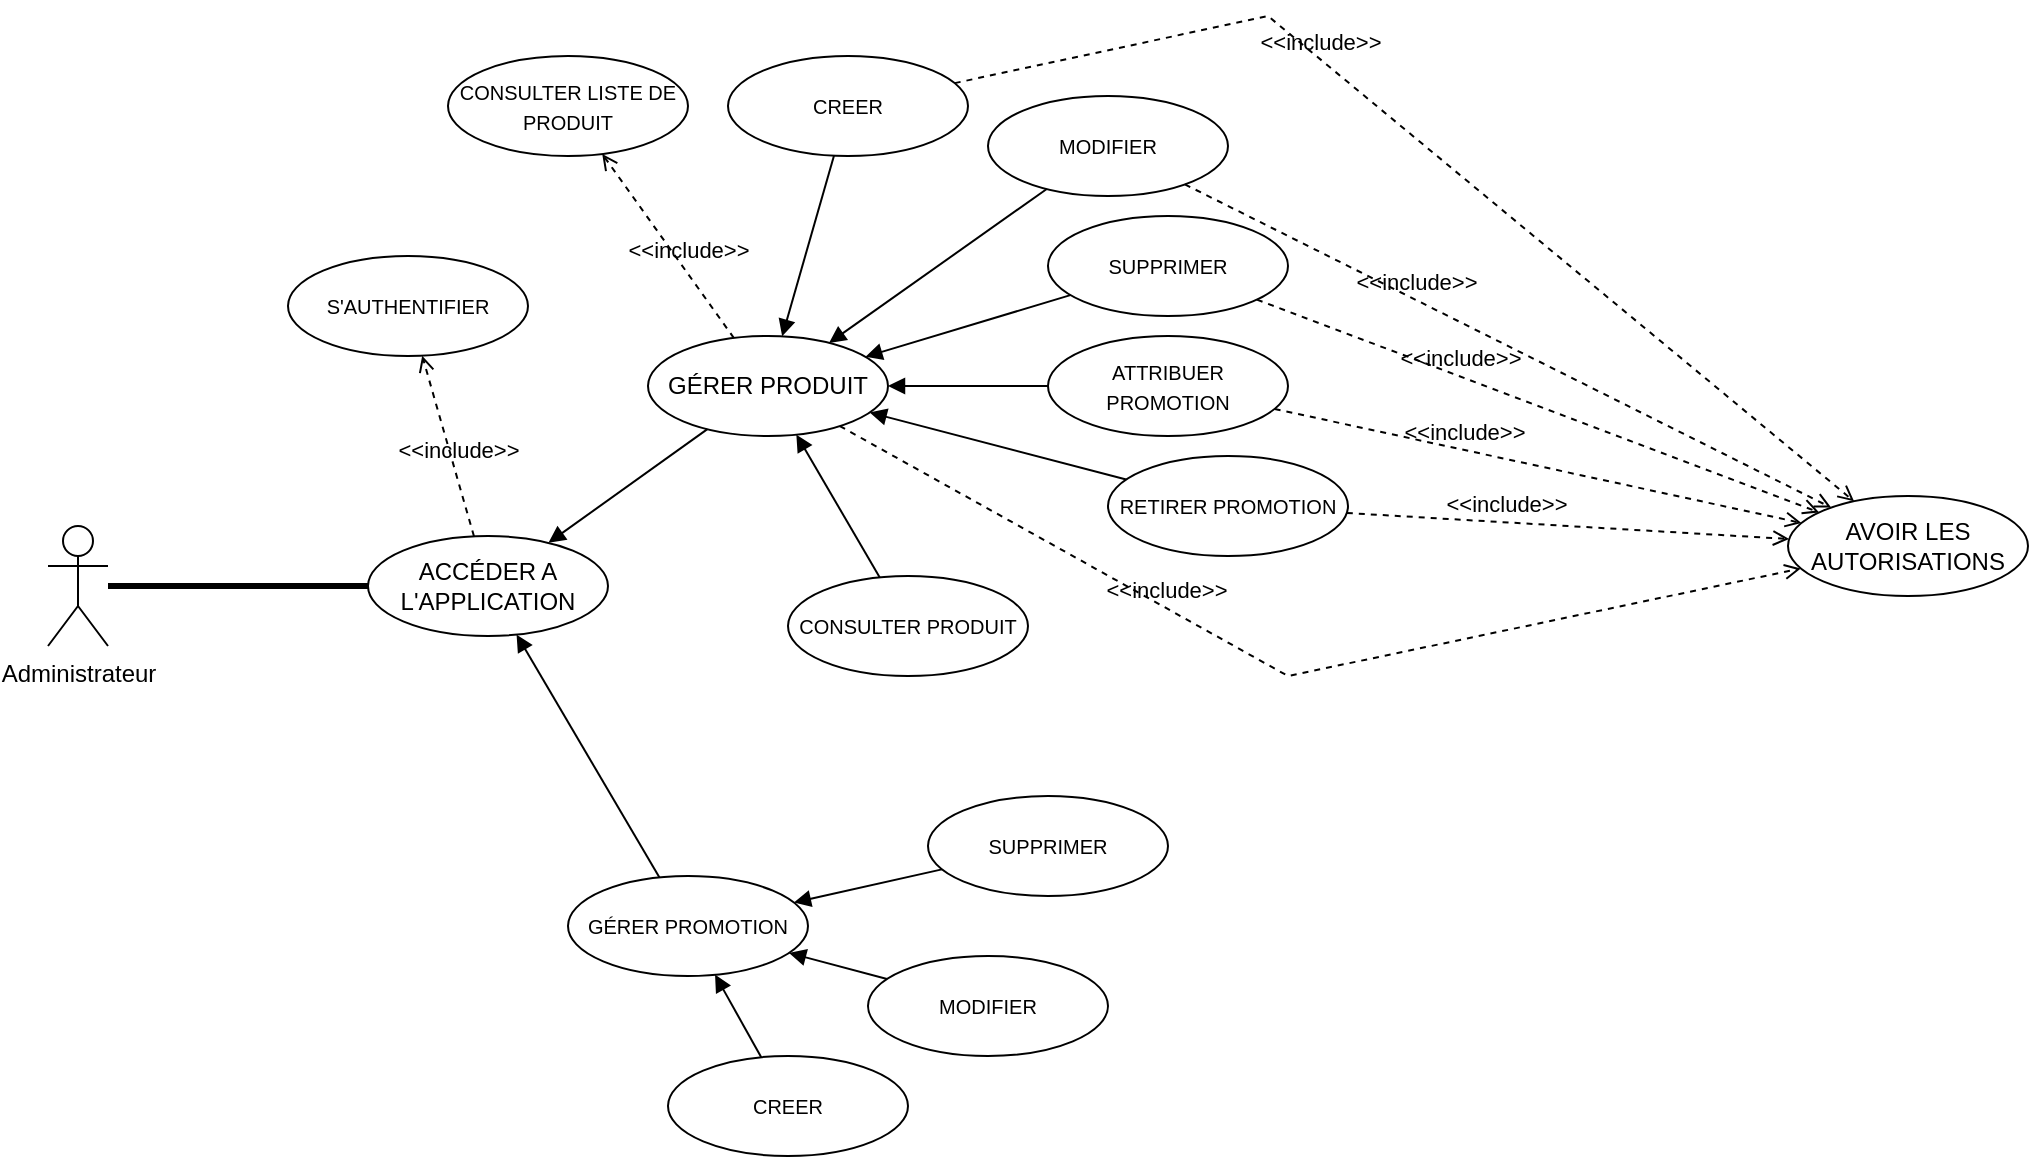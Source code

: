 <mxfile version="21.8.2" type="github">
  <diagram name="Page-1" id="7dpw0_pMJvslr6yB-3tk">
    <mxGraphModel dx="2021" dy="760" grid="1" gridSize="10" guides="1" tooltips="1" connect="1" arrows="1" fold="1" page="1" pageScale="1" pageWidth="827" pageHeight="1169" math="0" shadow="0">
      <root>
        <mxCell id="0" />
        <mxCell id="1" parent="0" />
        <mxCell id="E3rHRYDPcAafz-4ncIo_-1" value="Administrateur&lt;br&gt;" style="shape=umlActor;verticalLabelPosition=bottom;verticalAlign=top;html=1;" vertex="1" parent="1">
          <mxGeometry x="-40" y="265" width="30" height="60" as="geometry" />
        </mxCell>
        <mxCell id="E3rHRYDPcAafz-4ncIo_-5" value="&lt;font style=&quot;font-size: 10px;&quot;&gt;CONSULTER LISTE DE PRODUIT&lt;/font&gt;" style="ellipse;whiteSpace=wrap;html=1;" vertex="1" parent="1">
          <mxGeometry x="160" y="30" width="120" height="50" as="geometry" />
        </mxCell>
        <mxCell id="E3rHRYDPcAafz-4ncIo_-6" value="&amp;lt;&amp;lt;include&amp;gt;&amp;gt;" style="html=1;verticalAlign=bottom;labelBackgroundColor=none;endArrow=open;endFill=0;dashed=1;rounded=0;" edge="1" parent="1" source="E3rHRYDPcAafz-4ncIo_-10" target="E3rHRYDPcAafz-4ncIo_-5">
          <mxGeometry x="-0.279" y="-1" width="160" relative="1" as="geometry">
            <mxPoint x="310" y="240" as="sourcePoint" />
            <mxPoint x="470" y="240" as="targetPoint" />
            <mxPoint y="-1" as="offset" />
          </mxGeometry>
        </mxCell>
        <mxCell id="E3rHRYDPcAafz-4ncIo_-10" value="GÉRER PRODUIT" style="ellipse;whiteSpace=wrap;html=1;" vertex="1" parent="1">
          <mxGeometry x="260" y="170" width="120" height="50" as="geometry" />
        </mxCell>
        <mxCell id="E3rHRYDPcAafz-4ncIo_-11" value="&lt;font style=&quot;font-size: 10px;&quot;&gt;CREER&lt;/font&gt;" style="ellipse;whiteSpace=wrap;html=1;" vertex="1" parent="1">
          <mxGeometry x="300" y="30" width="120" height="50" as="geometry" />
        </mxCell>
        <mxCell id="E3rHRYDPcAafz-4ncIo_-12" value="&lt;font style=&quot;font-size: 10px;&quot;&gt;MODIFIER&lt;/font&gt;" style="ellipse;whiteSpace=wrap;html=1;" vertex="1" parent="1">
          <mxGeometry x="430" y="50" width="120" height="50" as="geometry" />
        </mxCell>
        <mxCell id="E3rHRYDPcAafz-4ncIo_-13" value="&lt;font style=&quot;font-size: 10px;&quot;&gt;SUPPRIMER&lt;/font&gt;" style="ellipse;whiteSpace=wrap;html=1;" vertex="1" parent="1">
          <mxGeometry x="460" y="110" width="120" height="50" as="geometry" />
        </mxCell>
        <mxCell id="E3rHRYDPcAafz-4ncIo_-14" value="&lt;font style=&quot;font-size: 10px;&quot;&gt;CONSULTER PRODUIT&lt;/font&gt;" style="ellipse;whiteSpace=wrap;html=1;" vertex="1" parent="1">
          <mxGeometry x="330" y="290" width="120" height="50" as="geometry" />
        </mxCell>
        <mxCell id="E3rHRYDPcAafz-4ncIo_-16" value="" style="html=1;verticalAlign=bottom;labelBackgroundColor=none;endArrow=block;endFill=1;rounded=0;" edge="1" parent="1" source="E3rHRYDPcAafz-4ncIo_-14" target="E3rHRYDPcAafz-4ncIo_-10">
          <mxGeometry width="160" relative="1" as="geometry">
            <mxPoint x="310" y="240" as="sourcePoint" />
            <mxPoint x="470" y="240" as="targetPoint" />
          </mxGeometry>
        </mxCell>
        <mxCell id="E3rHRYDPcAafz-4ncIo_-17" value="" style="html=1;verticalAlign=bottom;labelBackgroundColor=none;endArrow=block;endFill=1;rounded=0;" edge="1" parent="1" source="E3rHRYDPcAafz-4ncIo_-13" target="E3rHRYDPcAafz-4ncIo_-10">
          <mxGeometry width="160" relative="1" as="geometry">
            <mxPoint x="329" y="320" as="sourcePoint" />
            <mxPoint x="361" y="231" as="targetPoint" />
          </mxGeometry>
        </mxCell>
        <mxCell id="E3rHRYDPcAafz-4ncIo_-18" value="" style="html=1;verticalAlign=bottom;labelBackgroundColor=none;endArrow=block;endFill=1;rounded=0;" edge="1" parent="1" source="E3rHRYDPcAafz-4ncIo_-12" target="E3rHRYDPcAafz-4ncIo_-10">
          <mxGeometry width="160" relative="1" as="geometry">
            <mxPoint x="339" y="330" as="sourcePoint" />
            <mxPoint x="371" y="241" as="targetPoint" />
          </mxGeometry>
        </mxCell>
        <mxCell id="E3rHRYDPcAafz-4ncIo_-19" value="" style="html=1;verticalAlign=bottom;labelBackgroundColor=none;endArrow=block;endFill=1;rounded=0;" edge="1" parent="1" source="E3rHRYDPcAafz-4ncIo_-11" target="E3rHRYDPcAafz-4ncIo_-10">
          <mxGeometry width="160" relative="1" as="geometry">
            <mxPoint x="349" y="340" as="sourcePoint" />
            <mxPoint x="381" y="251" as="targetPoint" />
          </mxGeometry>
        </mxCell>
        <mxCell id="E3rHRYDPcAafz-4ncIo_-20" value="&lt;span style=&quot;font-size: 10px;&quot;&gt;GÉRER PROMOTION&lt;/span&gt;" style="ellipse;whiteSpace=wrap;html=1;" vertex="1" parent="1">
          <mxGeometry x="220" y="440" width="120" height="50" as="geometry" />
        </mxCell>
        <mxCell id="E3rHRYDPcAafz-4ncIo_-22" value="&lt;font style=&quot;font-size: 10px;&quot;&gt;CREER&lt;/font&gt;" style="ellipse;whiteSpace=wrap;html=1;" vertex="1" parent="1">
          <mxGeometry x="270" y="530" width="120" height="50" as="geometry" />
        </mxCell>
        <mxCell id="E3rHRYDPcAafz-4ncIo_-23" value="&lt;font style=&quot;font-size: 10px;&quot;&gt;MODIFIER&lt;/font&gt;" style="ellipse;whiteSpace=wrap;html=1;" vertex="1" parent="1">
          <mxGeometry x="370" y="480" width="120" height="50" as="geometry" />
        </mxCell>
        <mxCell id="E3rHRYDPcAafz-4ncIo_-24" value="&lt;font style=&quot;font-size: 10px;&quot;&gt;SUPPRIMER&lt;/font&gt;" style="ellipse;whiteSpace=wrap;html=1;" vertex="1" parent="1">
          <mxGeometry x="400" y="400" width="120" height="50" as="geometry" />
        </mxCell>
        <mxCell id="E3rHRYDPcAafz-4ncIo_-25" value="" style="html=1;verticalAlign=bottom;labelBackgroundColor=none;endArrow=block;endFill=1;rounded=0;" edge="1" parent="1" source="E3rHRYDPcAafz-4ncIo_-22" target="E3rHRYDPcAafz-4ncIo_-20">
          <mxGeometry width="160" relative="1" as="geometry">
            <mxPoint x="338" y="300" as="sourcePoint" />
            <mxPoint x="361" y="231" as="targetPoint" />
          </mxGeometry>
        </mxCell>
        <mxCell id="E3rHRYDPcAafz-4ncIo_-26" value="" style="html=1;verticalAlign=bottom;labelBackgroundColor=none;endArrow=block;endFill=1;rounded=0;" edge="1" parent="1" source="E3rHRYDPcAafz-4ncIo_-23" target="E3rHRYDPcAafz-4ncIo_-20">
          <mxGeometry width="160" relative="1" as="geometry">
            <mxPoint x="348" y="310" as="sourcePoint" />
            <mxPoint x="371" y="241" as="targetPoint" />
          </mxGeometry>
        </mxCell>
        <mxCell id="E3rHRYDPcAafz-4ncIo_-27" value="" style="html=1;verticalAlign=bottom;labelBackgroundColor=none;endArrow=block;endFill=1;rounded=0;" edge="1" parent="1" source="E3rHRYDPcAafz-4ncIo_-24" target="E3rHRYDPcAafz-4ncIo_-20">
          <mxGeometry width="160" relative="1" as="geometry">
            <mxPoint x="358" y="320" as="sourcePoint" />
            <mxPoint x="381" y="251" as="targetPoint" />
          </mxGeometry>
        </mxCell>
        <mxCell id="E3rHRYDPcAafz-4ncIo_-28" value="&lt;font style=&quot;font-size: 10px;&quot;&gt;ATTRIBUER PROMOTION&lt;/font&gt;" style="ellipse;whiteSpace=wrap;html=1;" vertex="1" parent="1">
          <mxGeometry x="460" y="170" width="120" height="50" as="geometry" />
        </mxCell>
        <mxCell id="E3rHRYDPcAafz-4ncIo_-29" value="" style="html=1;verticalAlign=bottom;labelBackgroundColor=none;endArrow=block;endFill=1;rounded=0;" edge="1" parent="1" source="E3rHRYDPcAafz-4ncIo_-28" target="E3rHRYDPcAafz-4ncIo_-10">
          <mxGeometry width="160" relative="1" as="geometry">
            <mxPoint x="338" y="300" as="sourcePoint" />
            <mxPoint x="361" y="231" as="targetPoint" />
          </mxGeometry>
        </mxCell>
        <mxCell id="E3rHRYDPcAafz-4ncIo_-30" value="&lt;font style=&quot;font-size: 10px;&quot;&gt;RETIRER PROMOTION&lt;/font&gt;" style="ellipse;whiteSpace=wrap;html=1;" vertex="1" parent="1">
          <mxGeometry x="490" y="230" width="120" height="50" as="geometry" />
        </mxCell>
        <mxCell id="E3rHRYDPcAafz-4ncIo_-31" value="" style="html=1;verticalAlign=bottom;labelBackgroundColor=none;endArrow=block;endFill=1;rounded=0;" edge="1" parent="1" source="E3rHRYDPcAafz-4ncIo_-30" target="E3rHRYDPcAafz-4ncIo_-10">
          <mxGeometry width="160" relative="1" as="geometry">
            <mxPoint x="473" y="227" as="sourcePoint" />
            <mxPoint x="386" y="213" as="targetPoint" />
          </mxGeometry>
        </mxCell>
        <mxCell id="E3rHRYDPcAafz-4ncIo_-33" value="AVOIR LES AUTORISATIONS" style="ellipse;whiteSpace=wrap;html=1;" vertex="1" parent="1">
          <mxGeometry x="830" y="250" width="120" height="50" as="geometry" />
        </mxCell>
        <mxCell id="E3rHRYDPcAafz-4ncIo_-34" value="&amp;lt;&amp;lt;include&amp;gt;&amp;gt;" style="html=1;verticalAlign=bottom;labelBackgroundColor=none;endArrow=open;endFill=0;dashed=1;rounded=0;" edge="1" parent="1" source="E3rHRYDPcAafz-4ncIo_-11" target="E3rHRYDPcAafz-4ncIo_-33">
          <mxGeometry x="-0.279" y="-1" width="160" relative="1" as="geometry">
            <mxPoint x="696" y="170" as="sourcePoint" />
            <mxPoint x="630" y="78" as="targetPoint" />
            <mxPoint y="-1" as="offset" />
            <Array as="points">
              <mxPoint x="570" y="10" />
            </Array>
          </mxGeometry>
        </mxCell>
        <mxCell id="E3rHRYDPcAafz-4ncIo_-35" value="&amp;lt;&amp;lt;include&amp;gt;&amp;gt;" style="html=1;verticalAlign=bottom;labelBackgroundColor=none;endArrow=open;endFill=0;dashed=1;rounded=0;" edge="1" parent="1" source="E3rHRYDPcAafz-4ncIo_-12" target="E3rHRYDPcAafz-4ncIo_-33">
          <mxGeometry x="-0.279" y="-1" width="160" relative="1" as="geometry">
            <mxPoint x="323" y="191" as="sourcePoint" />
            <mxPoint x="257" y="99" as="targetPoint" />
            <mxPoint y="-1" as="offset" />
          </mxGeometry>
        </mxCell>
        <mxCell id="E3rHRYDPcAafz-4ncIo_-36" value="&amp;lt;&amp;lt;include&amp;gt;&amp;gt;" style="html=1;verticalAlign=bottom;labelBackgroundColor=none;endArrow=open;endFill=0;dashed=1;rounded=0;" edge="1" parent="1" source="E3rHRYDPcAafz-4ncIo_-13" target="E3rHRYDPcAafz-4ncIo_-33">
          <mxGeometry x="-0.279" y="-1" width="160" relative="1" as="geometry">
            <mxPoint x="333" y="201" as="sourcePoint" />
            <mxPoint x="267" y="109" as="targetPoint" />
            <mxPoint y="-1" as="offset" />
          </mxGeometry>
        </mxCell>
        <mxCell id="E3rHRYDPcAafz-4ncIo_-37" value="&amp;lt;&amp;lt;include&amp;gt;&amp;gt;" style="html=1;verticalAlign=bottom;labelBackgroundColor=none;endArrow=open;endFill=0;dashed=1;rounded=0;" edge="1" parent="1" source="E3rHRYDPcAafz-4ncIo_-28" target="E3rHRYDPcAafz-4ncIo_-33">
          <mxGeometry x="-0.279" y="-1" width="160" relative="1" as="geometry">
            <mxPoint x="343" y="211" as="sourcePoint" />
            <mxPoint x="277" y="119" as="targetPoint" />
            <mxPoint y="-1" as="offset" />
          </mxGeometry>
        </mxCell>
        <mxCell id="E3rHRYDPcAafz-4ncIo_-38" value="&amp;lt;&amp;lt;include&amp;gt;&amp;gt;" style="html=1;verticalAlign=bottom;labelBackgroundColor=none;endArrow=open;endFill=0;dashed=1;rounded=0;" edge="1" parent="1" source="E3rHRYDPcAafz-4ncIo_-30" target="E3rHRYDPcAafz-4ncIo_-33">
          <mxGeometry x="-0.279" y="-1" width="160" relative="1" as="geometry">
            <mxPoint x="353" y="221" as="sourcePoint" />
            <mxPoint x="287" y="129" as="targetPoint" />
            <mxPoint y="-1" as="offset" />
          </mxGeometry>
        </mxCell>
        <mxCell id="E3rHRYDPcAafz-4ncIo_-39" value="&amp;lt;&amp;lt;include&amp;gt;&amp;gt;" style="html=1;verticalAlign=bottom;labelBackgroundColor=none;endArrow=open;endFill=0;dashed=1;rounded=0;" edge="1" parent="1" source="E3rHRYDPcAafz-4ncIo_-10" target="E3rHRYDPcAafz-4ncIo_-33">
          <mxGeometry x="-0.279" y="-1" width="160" relative="1" as="geometry">
            <mxPoint x="584" y="242" as="sourcePoint" />
            <mxPoint x="716" y="118" as="targetPoint" />
            <mxPoint y="-1" as="offset" />
            <Array as="points">
              <mxPoint x="580" y="340" />
            </Array>
          </mxGeometry>
        </mxCell>
        <mxCell id="E3rHRYDPcAafz-4ncIo_-40" value="ACCÉDER A L&#39;APPLICATION" style="ellipse;whiteSpace=wrap;html=1;" vertex="1" parent="1">
          <mxGeometry x="120" y="270" width="120" height="50" as="geometry" />
        </mxCell>
        <mxCell id="E3rHRYDPcAafz-4ncIo_-41" value="" style="endArrow=none;startArrow=none;endFill=0;startFill=0;endSize=8;html=1;verticalAlign=bottom;labelBackgroundColor=none;strokeWidth=3;rounded=0;" edge="1" parent="1" source="E3rHRYDPcAafz-4ncIo_-1" target="E3rHRYDPcAafz-4ncIo_-40">
          <mxGeometry width="160" relative="1" as="geometry">
            <mxPoint x="40" y="305" as="sourcePoint" />
            <mxPoint x="284" y="221" as="targetPoint" />
          </mxGeometry>
        </mxCell>
        <mxCell id="E3rHRYDPcAafz-4ncIo_-42" value="&amp;lt;&amp;lt;include&amp;gt;&amp;gt;" style="html=1;verticalAlign=bottom;labelBackgroundColor=none;endArrow=open;endFill=0;dashed=1;rounded=0;" edge="1" parent="1" source="E3rHRYDPcAafz-4ncIo_-40" target="E3rHRYDPcAafz-4ncIo_-43">
          <mxGeometry x="-0.279" y="-1" width="160" relative="1" as="geometry">
            <mxPoint x="326" y="400" as="sourcePoint" />
            <mxPoint x="260" y="308" as="targetPoint" />
            <mxPoint y="-1" as="offset" />
          </mxGeometry>
        </mxCell>
        <mxCell id="E3rHRYDPcAafz-4ncIo_-43" value="&lt;font style=&quot;font-size: 10px;&quot;&gt;S&#39;AUTHENTIFIER&lt;/font&gt;" style="ellipse;whiteSpace=wrap;html=1;" vertex="1" parent="1">
          <mxGeometry x="80" y="130" width="120" height="50" as="geometry" />
        </mxCell>
        <mxCell id="E3rHRYDPcAafz-4ncIo_-44" value="" style="html=1;verticalAlign=bottom;labelBackgroundColor=none;endArrow=block;endFill=1;rounded=0;" edge="1" parent="1" source="E3rHRYDPcAafz-4ncIo_-10" target="E3rHRYDPcAafz-4ncIo_-40">
          <mxGeometry width="160" relative="1" as="geometry">
            <mxPoint x="386" y="301" as="sourcePoint" />
            <mxPoint x="344" y="229" as="targetPoint" />
          </mxGeometry>
        </mxCell>
        <mxCell id="E3rHRYDPcAafz-4ncIo_-45" value="" style="html=1;verticalAlign=bottom;labelBackgroundColor=none;endArrow=block;endFill=1;rounded=0;" edge="1" parent="1" source="E3rHRYDPcAafz-4ncIo_-20" target="E3rHRYDPcAafz-4ncIo_-40">
          <mxGeometry width="160" relative="1" as="geometry">
            <mxPoint x="293" y="225" as="sourcePoint" />
            <mxPoint x="217" y="265" as="targetPoint" />
          </mxGeometry>
        </mxCell>
      </root>
    </mxGraphModel>
  </diagram>
</mxfile>
